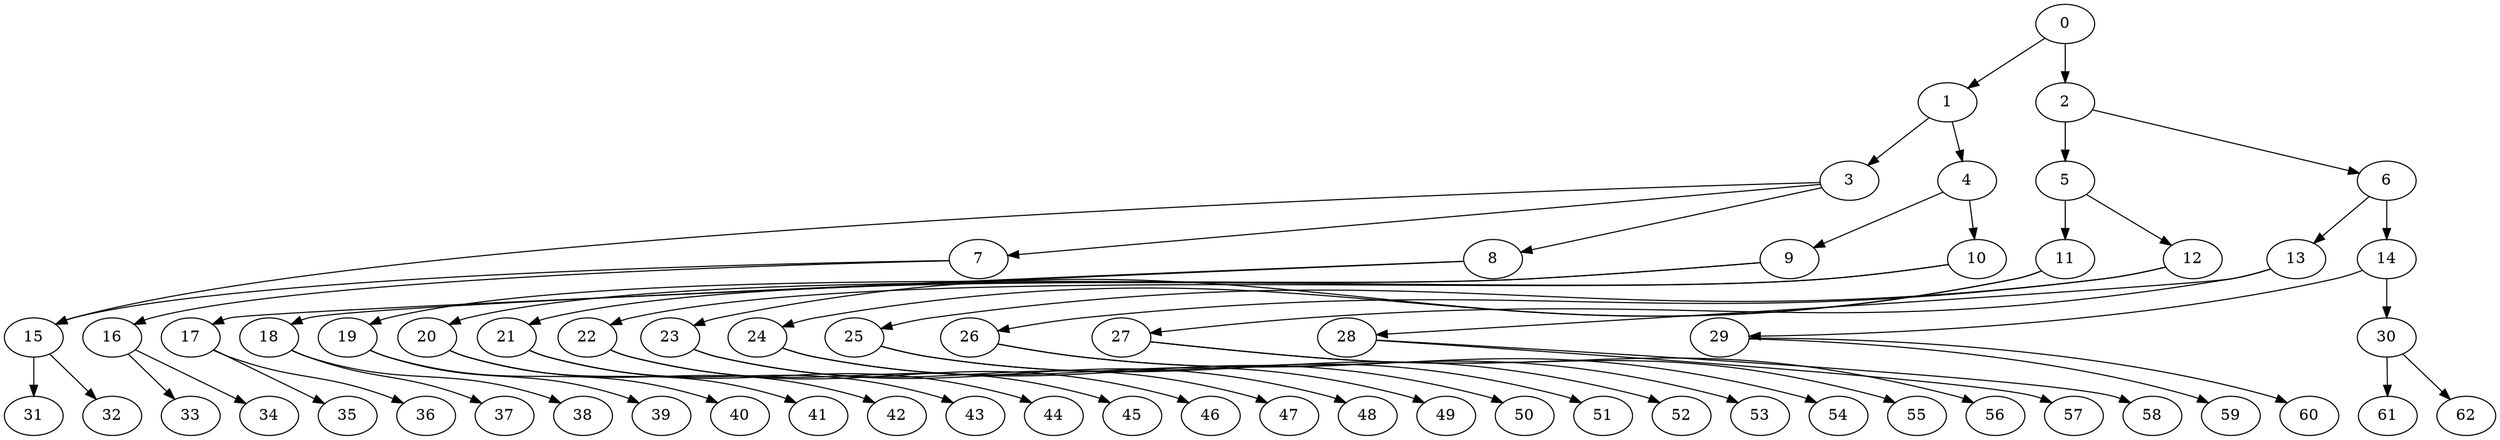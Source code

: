 digraph G {
    0;
    1;
    2;
    3;
    4;
    5;
    6;
    7;
    8;
    15;
    9;
    10;
    11;
    12;
    13;
    14;
    16;
    17;
    18;
    31;
    32;
    19;
    20;
    21;
    22;
    23;
    24;
    25;
    26;
    27;
    28;
    29;
    30;
    33;
    34;
    35;
    36;
    37;
    38;
    39;
    40;
    41;
    42;
    43;
    44;
    45;
    46;
    47;
    48;
    49;
    50;
    51;
    52;
    53;
    54;
    55;
    56;
    57;
    58;
    59;
    60;
    61;
    62;
    0 -> 1 [weight=0];
    0 -> 2 [weight=1];
    1 -> 3 [weight=0];
    1 -> 4 [weight=0];
    2 -> 5 [weight=1];
    2 -> 6 [weight=0];
    3 -> 7 [weight=0];
    3 -> 8 [weight=0];
    3 -> 15 [weight=0];
    4 -> 9 [weight=0];
    4 -> 10 [weight=0];
    5 -> 11 [weight=1];
    5 -> 12 [weight=0];
    6 -> 13 [weight=0];
    6 -> 14 [weight=1];
    7 -> 15 [weight=0];
    7 -> 16 [weight=0];
    8 -> 17 [weight=0];
    8 -> 18 [weight=0];
    15 -> 31 [weight=0];
    15 -> 32 [weight=0];
    9 -> 19 [weight=0];
    9 -> 20 [weight=0];
    10 -> 21 [weight=0];
    10 -> 22 [weight=0];
    11 -> 23 [weight=0];
    11 -> 24 [weight=0];
    12 -> 25 [weight=0];
    12 -> 26 [weight=0];
    13 -> 27 [weight=0];
    13 -> 28 [weight=0];
    14 -> 29 [weight=0];
    14 -> 30 [weight=1];
    16 -> 33 [weight=0];
    16 -> 34 [weight=0];
    17 -> 35 [weight=0];
    17 -> 36 [weight=0];
    18 -> 37 [weight=0];
    18 -> 38 [weight=0];
    19 -> 39 [weight=0];
    19 -> 40 [weight=0];
    20 -> 41 [weight=0];
    20 -> 42 [weight=0];
    21 -> 43 [weight=0];
    21 -> 44 [weight=0];
    22 -> 45 [weight=0];
    22 -> 46 [weight=0];
    23 -> 47 [weight=0];
    23 -> 48 [weight=0];
    24 -> 49 [weight=0];
    24 -> 50 [weight=0];
    25 -> 51 [weight=0];
    25 -> 52 [weight=0];
    26 -> 53 [weight=0];
    26 -> 54 [weight=0];
    27 -> 55 [weight=0];
    27 -> 56 [weight=0];
    28 -> 57 [weight=0];
    28 -> 58 [weight=0];
    29 -> 59 [weight=0];
    29 -> 60 [weight=0];
    30 -> 61 [weight=0];
    30 -> 62 [weight=0];
}
